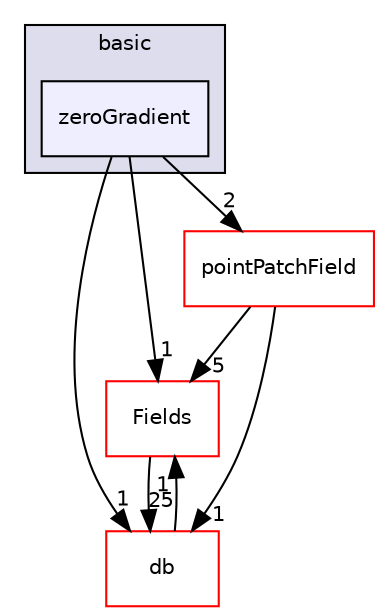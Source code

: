 digraph "src/OpenFOAM/fields/pointPatchFields/basic/zeroGradient" {
  bgcolor=transparent;
  compound=true
  node [ fontsize="10", fontname="Helvetica"];
  edge [ labelfontsize="10", labelfontname="Helvetica"];
  subgraph clusterdir_6a30703e73af3ba7ed84ebe53ffd3e12 {
    graph [ bgcolor="#ddddee", pencolor="black", label="basic" fontname="Helvetica", fontsize="10", URL="dir_6a30703e73af3ba7ed84ebe53ffd3e12.html"]
  dir_2d490a2e744c68488bca8d77536fb0f4 [shape=box, label="zeroGradient", style="filled", fillcolor="#eeeeff", pencolor="black", URL="dir_2d490a2e744c68488bca8d77536fb0f4.html"];
  }
  dir_7d364942a13d3ce50f6681364b448a98 [shape=box label="Fields" color="red" URL="dir_7d364942a13d3ce50f6681364b448a98.html"];
  dir_63c634f7a7cfd679ac26c67fb30fc32f [shape=box label="db" color="red" URL="dir_63c634f7a7cfd679ac26c67fb30fc32f.html"];
  dir_17a9bfb76e5e1dbc9e2e32285df4aeb8 [shape=box label="pointPatchField" color="red" URL="dir_17a9bfb76e5e1dbc9e2e32285df4aeb8.html"];
  dir_7d364942a13d3ce50f6681364b448a98->dir_63c634f7a7cfd679ac26c67fb30fc32f [headlabel="25", labeldistance=1.5 headhref="dir_002033_001949.html"];
  dir_63c634f7a7cfd679ac26c67fb30fc32f->dir_7d364942a13d3ce50f6681364b448a98 [headlabel="1", labeldistance=1.5 headhref="dir_001949_002033.html"];
  dir_17a9bfb76e5e1dbc9e2e32285df4aeb8->dir_7d364942a13d3ce50f6681364b448a98 [headlabel="5", labeldistance=1.5 headhref="dir_002088_002033.html"];
  dir_17a9bfb76e5e1dbc9e2e32285df4aeb8->dir_63c634f7a7cfd679ac26c67fb30fc32f [headlabel="1", labeldistance=1.5 headhref="dir_002088_001949.html"];
  dir_2d490a2e744c68488bca8d77536fb0f4->dir_7d364942a13d3ce50f6681364b448a98 [headlabel="1", labeldistance=1.5 headhref="dir_002071_002033.html"];
  dir_2d490a2e744c68488bca8d77536fb0f4->dir_63c634f7a7cfd679ac26c67fb30fc32f [headlabel="1", labeldistance=1.5 headhref="dir_002071_001949.html"];
  dir_2d490a2e744c68488bca8d77536fb0f4->dir_17a9bfb76e5e1dbc9e2e32285df4aeb8 [headlabel="2", labeldistance=1.5 headhref="dir_002071_002088.html"];
}
